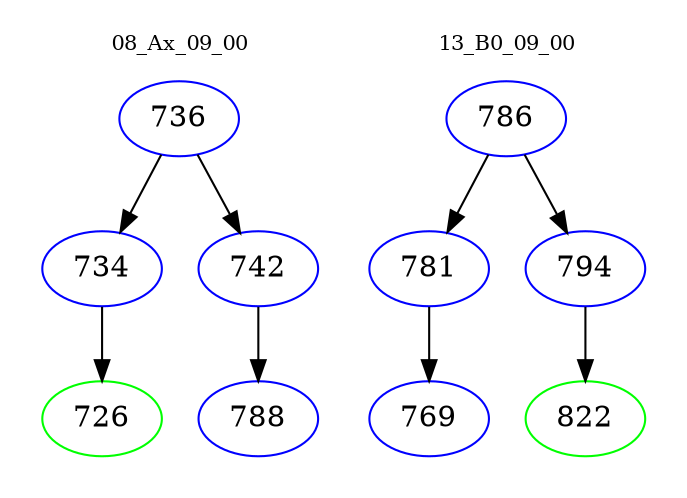 digraph{
subgraph cluster_0 {
color = white
label = "08_Ax_09_00";
fontsize=10;
T0_736 [label="736", color="blue"]
T0_736 -> T0_734 [color="black"]
T0_734 [label="734", color="blue"]
T0_734 -> T0_726 [color="black"]
T0_726 [label="726", color="green"]
T0_736 -> T0_742 [color="black"]
T0_742 [label="742", color="blue"]
T0_742 -> T0_788 [color="black"]
T0_788 [label="788", color="blue"]
}
subgraph cluster_1 {
color = white
label = "13_B0_09_00";
fontsize=10;
T1_786 [label="786", color="blue"]
T1_786 -> T1_781 [color="black"]
T1_781 [label="781", color="blue"]
T1_781 -> T1_769 [color="black"]
T1_769 [label="769", color="blue"]
T1_786 -> T1_794 [color="black"]
T1_794 [label="794", color="blue"]
T1_794 -> T1_822 [color="black"]
T1_822 [label="822", color="green"]
}
}
